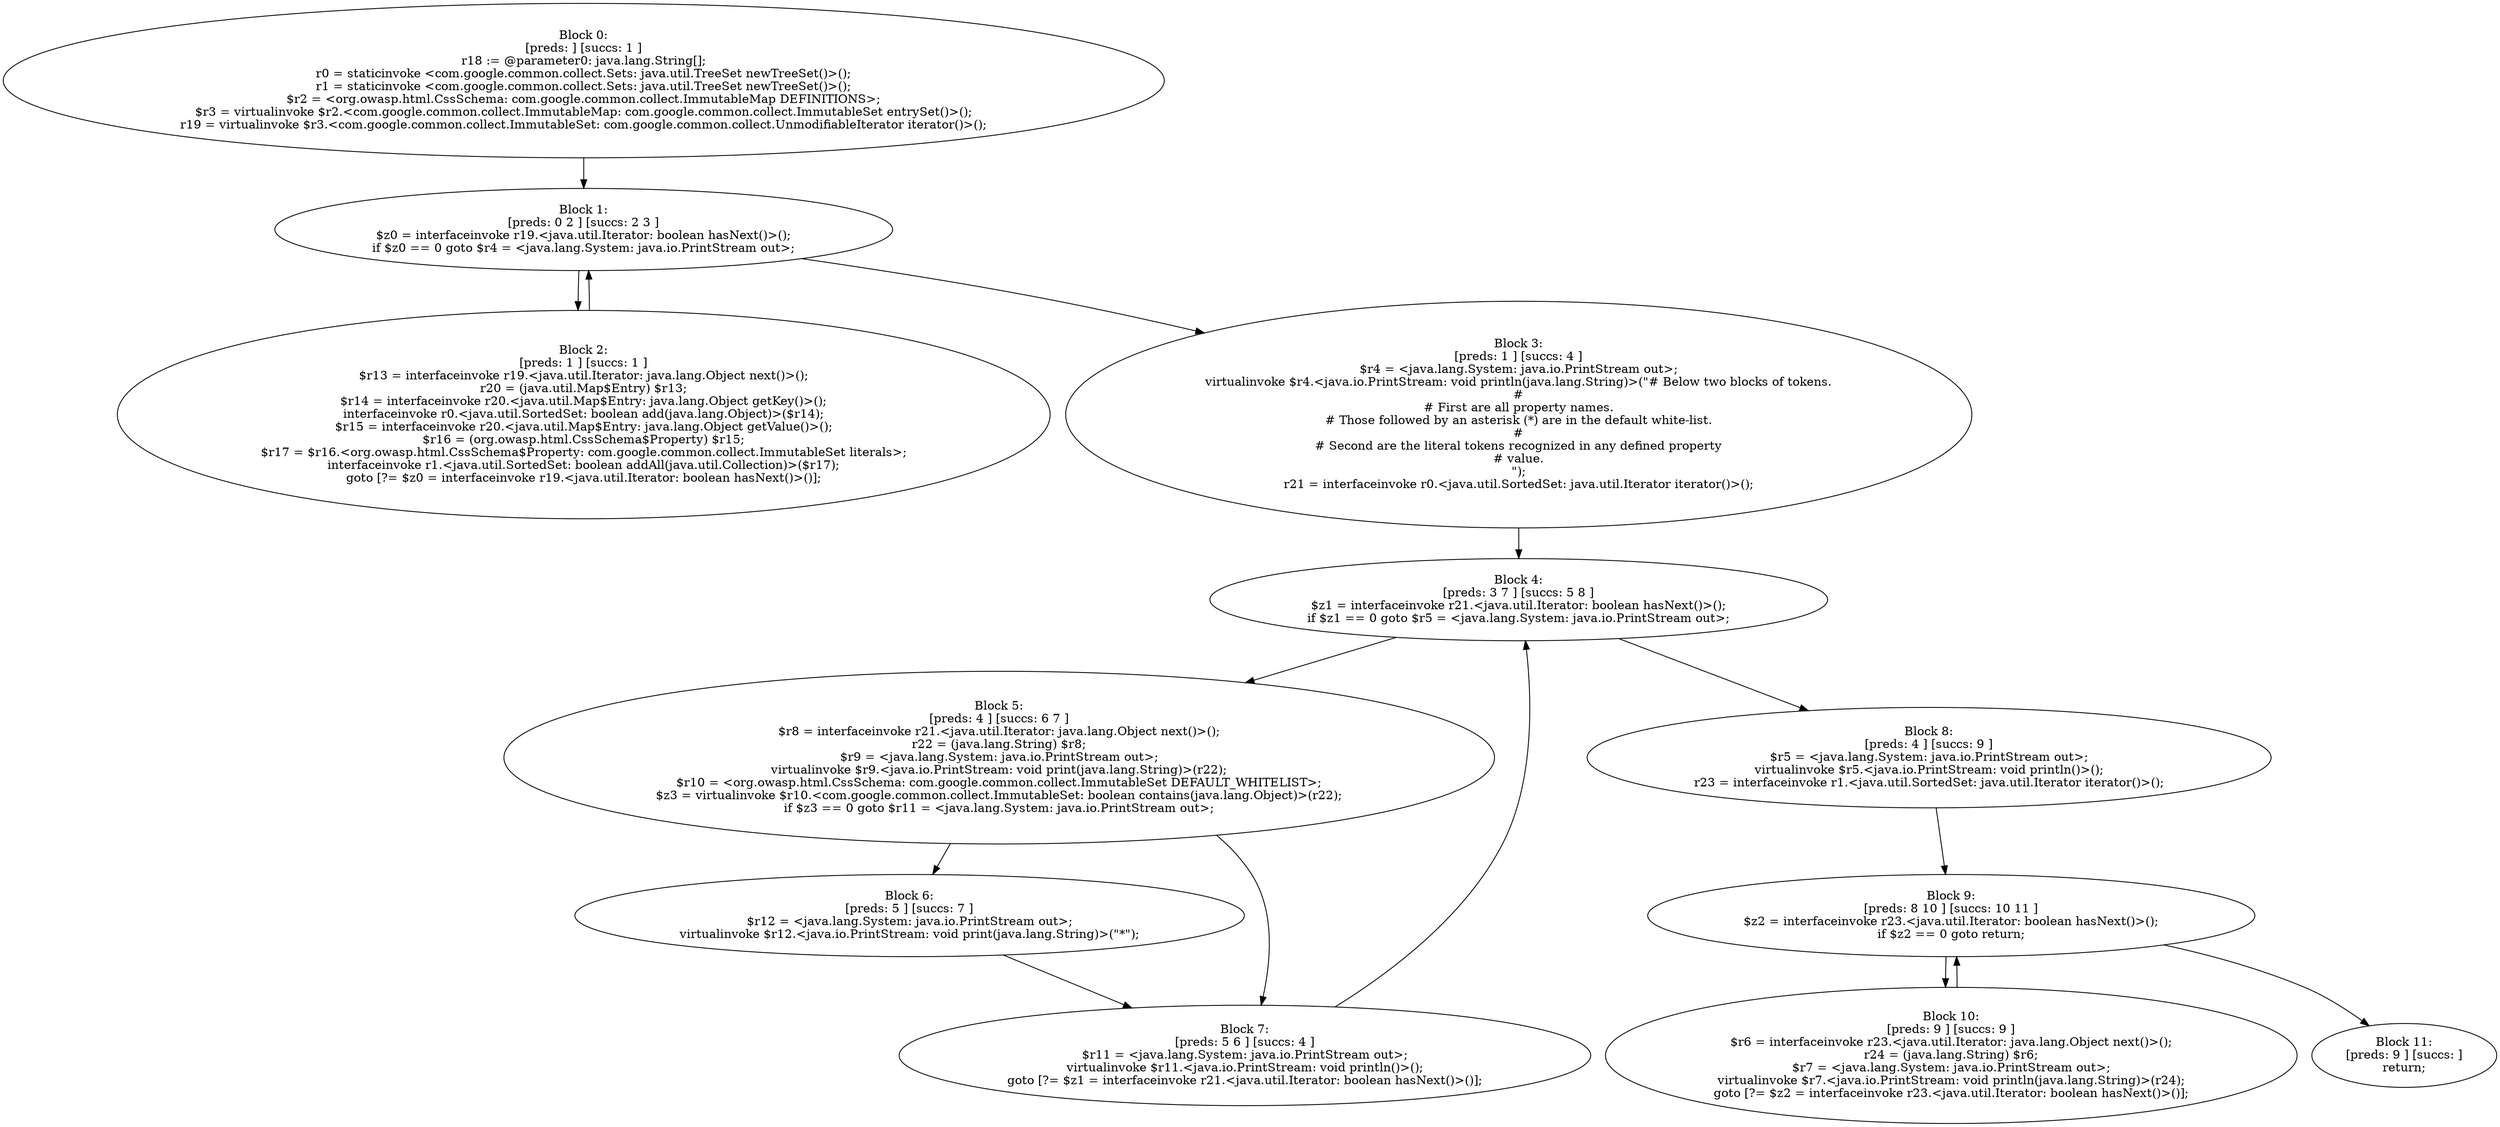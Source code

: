 digraph "unitGraph" {
    "Block 0:
[preds: ] [succs: 1 ]
r18 := @parameter0: java.lang.String[];
r0 = staticinvoke <com.google.common.collect.Sets: java.util.TreeSet newTreeSet()>();
r1 = staticinvoke <com.google.common.collect.Sets: java.util.TreeSet newTreeSet()>();
$r2 = <org.owasp.html.CssSchema: com.google.common.collect.ImmutableMap DEFINITIONS>;
$r3 = virtualinvoke $r2.<com.google.common.collect.ImmutableMap: com.google.common.collect.ImmutableSet entrySet()>();
r19 = virtualinvoke $r3.<com.google.common.collect.ImmutableSet: com.google.common.collect.UnmodifiableIterator iterator()>();
"
    "Block 1:
[preds: 0 2 ] [succs: 2 3 ]
$z0 = interfaceinvoke r19.<java.util.Iterator: boolean hasNext()>();
if $z0 == 0 goto $r4 = <java.lang.System: java.io.PrintStream out>;
"
    "Block 2:
[preds: 1 ] [succs: 1 ]
$r13 = interfaceinvoke r19.<java.util.Iterator: java.lang.Object next()>();
r20 = (java.util.Map$Entry) $r13;
$r14 = interfaceinvoke r20.<java.util.Map$Entry: java.lang.Object getKey()>();
interfaceinvoke r0.<java.util.SortedSet: boolean add(java.lang.Object)>($r14);
$r15 = interfaceinvoke r20.<java.util.Map$Entry: java.lang.Object getValue()>();
$r16 = (org.owasp.html.CssSchema$Property) $r15;
$r17 = $r16.<org.owasp.html.CssSchema$Property: com.google.common.collect.ImmutableSet literals>;
interfaceinvoke r1.<java.util.SortedSet: boolean addAll(java.util.Collection)>($r17);
goto [?= $z0 = interfaceinvoke r19.<java.util.Iterator: boolean hasNext()>()];
"
    "Block 3:
[preds: 1 ] [succs: 4 ]
$r4 = <java.lang.System: java.io.PrintStream out>;
virtualinvoke $r4.<java.io.PrintStream: void println(java.lang.String)>(\"# Below two blocks of tokens.\n#\n# First are all property names.\n# Those followed by an asterisk (*) are in the default white-list.\n#\n# Second are the literal tokens recognized in any defined property\n# value.\n\");
r21 = interfaceinvoke r0.<java.util.SortedSet: java.util.Iterator iterator()>();
"
    "Block 4:
[preds: 3 7 ] [succs: 5 8 ]
$z1 = interfaceinvoke r21.<java.util.Iterator: boolean hasNext()>();
if $z1 == 0 goto $r5 = <java.lang.System: java.io.PrintStream out>;
"
    "Block 5:
[preds: 4 ] [succs: 6 7 ]
$r8 = interfaceinvoke r21.<java.util.Iterator: java.lang.Object next()>();
r22 = (java.lang.String) $r8;
$r9 = <java.lang.System: java.io.PrintStream out>;
virtualinvoke $r9.<java.io.PrintStream: void print(java.lang.String)>(r22);
$r10 = <org.owasp.html.CssSchema: com.google.common.collect.ImmutableSet DEFAULT_WHITELIST>;
$z3 = virtualinvoke $r10.<com.google.common.collect.ImmutableSet: boolean contains(java.lang.Object)>(r22);
if $z3 == 0 goto $r11 = <java.lang.System: java.io.PrintStream out>;
"
    "Block 6:
[preds: 5 ] [succs: 7 ]
$r12 = <java.lang.System: java.io.PrintStream out>;
virtualinvoke $r12.<java.io.PrintStream: void print(java.lang.String)>(\"*\");
"
    "Block 7:
[preds: 5 6 ] [succs: 4 ]
$r11 = <java.lang.System: java.io.PrintStream out>;
virtualinvoke $r11.<java.io.PrintStream: void println()>();
goto [?= $z1 = interfaceinvoke r21.<java.util.Iterator: boolean hasNext()>()];
"
    "Block 8:
[preds: 4 ] [succs: 9 ]
$r5 = <java.lang.System: java.io.PrintStream out>;
virtualinvoke $r5.<java.io.PrintStream: void println()>();
r23 = interfaceinvoke r1.<java.util.SortedSet: java.util.Iterator iterator()>();
"
    "Block 9:
[preds: 8 10 ] [succs: 10 11 ]
$z2 = interfaceinvoke r23.<java.util.Iterator: boolean hasNext()>();
if $z2 == 0 goto return;
"
    "Block 10:
[preds: 9 ] [succs: 9 ]
$r6 = interfaceinvoke r23.<java.util.Iterator: java.lang.Object next()>();
r24 = (java.lang.String) $r6;
$r7 = <java.lang.System: java.io.PrintStream out>;
virtualinvoke $r7.<java.io.PrintStream: void println(java.lang.String)>(r24);
goto [?= $z2 = interfaceinvoke r23.<java.util.Iterator: boolean hasNext()>()];
"
    "Block 11:
[preds: 9 ] [succs: ]
return;
"
    "Block 0:
[preds: ] [succs: 1 ]
r18 := @parameter0: java.lang.String[];
r0 = staticinvoke <com.google.common.collect.Sets: java.util.TreeSet newTreeSet()>();
r1 = staticinvoke <com.google.common.collect.Sets: java.util.TreeSet newTreeSet()>();
$r2 = <org.owasp.html.CssSchema: com.google.common.collect.ImmutableMap DEFINITIONS>;
$r3 = virtualinvoke $r2.<com.google.common.collect.ImmutableMap: com.google.common.collect.ImmutableSet entrySet()>();
r19 = virtualinvoke $r3.<com.google.common.collect.ImmutableSet: com.google.common.collect.UnmodifiableIterator iterator()>();
"->"Block 1:
[preds: 0 2 ] [succs: 2 3 ]
$z0 = interfaceinvoke r19.<java.util.Iterator: boolean hasNext()>();
if $z0 == 0 goto $r4 = <java.lang.System: java.io.PrintStream out>;
";
    "Block 1:
[preds: 0 2 ] [succs: 2 3 ]
$z0 = interfaceinvoke r19.<java.util.Iterator: boolean hasNext()>();
if $z0 == 0 goto $r4 = <java.lang.System: java.io.PrintStream out>;
"->"Block 2:
[preds: 1 ] [succs: 1 ]
$r13 = interfaceinvoke r19.<java.util.Iterator: java.lang.Object next()>();
r20 = (java.util.Map$Entry) $r13;
$r14 = interfaceinvoke r20.<java.util.Map$Entry: java.lang.Object getKey()>();
interfaceinvoke r0.<java.util.SortedSet: boolean add(java.lang.Object)>($r14);
$r15 = interfaceinvoke r20.<java.util.Map$Entry: java.lang.Object getValue()>();
$r16 = (org.owasp.html.CssSchema$Property) $r15;
$r17 = $r16.<org.owasp.html.CssSchema$Property: com.google.common.collect.ImmutableSet literals>;
interfaceinvoke r1.<java.util.SortedSet: boolean addAll(java.util.Collection)>($r17);
goto [?= $z0 = interfaceinvoke r19.<java.util.Iterator: boolean hasNext()>()];
";
    "Block 1:
[preds: 0 2 ] [succs: 2 3 ]
$z0 = interfaceinvoke r19.<java.util.Iterator: boolean hasNext()>();
if $z0 == 0 goto $r4 = <java.lang.System: java.io.PrintStream out>;
"->"Block 3:
[preds: 1 ] [succs: 4 ]
$r4 = <java.lang.System: java.io.PrintStream out>;
virtualinvoke $r4.<java.io.PrintStream: void println(java.lang.String)>(\"# Below two blocks of tokens.\n#\n# First are all property names.\n# Those followed by an asterisk (*) are in the default white-list.\n#\n# Second are the literal tokens recognized in any defined property\n# value.\n\");
r21 = interfaceinvoke r0.<java.util.SortedSet: java.util.Iterator iterator()>();
";
    "Block 2:
[preds: 1 ] [succs: 1 ]
$r13 = interfaceinvoke r19.<java.util.Iterator: java.lang.Object next()>();
r20 = (java.util.Map$Entry) $r13;
$r14 = interfaceinvoke r20.<java.util.Map$Entry: java.lang.Object getKey()>();
interfaceinvoke r0.<java.util.SortedSet: boolean add(java.lang.Object)>($r14);
$r15 = interfaceinvoke r20.<java.util.Map$Entry: java.lang.Object getValue()>();
$r16 = (org.owasp.html.CssSchema$Property) $r15;
$r17 = $r16.<org.owasp.html.CssSchema$Property: com.google.common.collect.ImmutableSet literals>;
interfaceinvoke r1.<java.util.SortedSet: boolean addAll(java.util.Collection)>($r17);
goto [?= $z0 = interfaceinvoke r19.<java.util.Iterator: boolean hasNext()>()];
"->"Block 1:
[preds: 0 2 ] [succs: 2 3 ]
$z0 = interfaceinvoke r19.<java.util.Iterator: boolean hasNext()>();
if $z0 == 0 goto $r4 = <java.lang.System: java.io.PrintStream out>;
";
    "Block 3:
[preds: 1 ] [succs: 4 ]
$r4 = <java.lang.System: java.io.PrintStream out>;
virtualinvoke $r4.<java.io.PrintStream: void println(java.lang.String)>(\"# Below two blocks of tokens.\n#\n# First are all property names.\n# Those followed by an asterisk (*) are in the default white-list.\n#\n# Second are the literal tokens recognized in any defined property\n# value.\n\");
r21 = interfaceinvoke r0.<java.util.SortedSet: java.util.Iterator iterator()>();
"->"Block 4:
[preds: 3 7 ] [succs: 5 8 ]
$z1 = interfaceinvoke r21.<java.util.Iterator: boolean hasNext()>();
if $z1 == 0 goto $r5 = <java.lang.System: java.io.PrintStream out>;
";
    "Block 4:
[preds: 3 7 ] [succs: 5 8 ]
$z1 = interfaceinvoke r21.<java.util.Iterator: boolean hasNext()>();
if $z1 == 0 goto $r5 = <java.lang.System: java.io.PrintStream out>;
"->"Block 5:
[preds: 4 ] [succs: 6 7 ]
$r8 = interfaceinvoke r21.<java.util.Iterator: java.lang.Object next()>();
r22 = (java.lang.String) $r8;
$r9 = <java.lang.System: java.io.PrintStream out>;
virtualinvoke $r9.<java.io.PrintStream: void print(java.lang.String)>(r22);
$r10 = <org.owasp.html.CssSchema: com.google.common.collect.ImmutableSet DEFAULT_WHITELIST>;
$z3 = virtualinvoke $r10.<com.google.common.collect.ImmutableSet: boolean contains(java.lang.Object)>(r22);
if $z3 == 0 goto $r11 = <java.lang.System: java.io.PrintStream out>;
";
    "Block 4:
[preds: 3 7 ] [succs: 5 8 ]
$z1 = interfaceinvoke r21.<java.util.Iterator: boolean hasNext()>();
if $z1 == 0 goto $r5 = <java.lang.System: java.io.PrintStream out>;
"->"Block 8:
[preds: 4 ] [succs: 9 ]
$r5 = <java.lang.System: java.io.PrintStream out>;
virtualinvoke $r5.<java.io.PrintStream: void println()>();
r23 = interfaceinvoke r1.<java.util.SortedSet: java.util.Iterator iterator()>();
";
    "Block 5:
[preds: 4 ] [succs: 6 7 ]
$r8 = interfaceinvoke r21.<java.util.Iterator: java.lang.Object next()>();
r22 = (java.lang.String) $r8;
$r9 = <java.lang.System: java.io.PrintStream out>;
virtualinvoke $r9.<java.io.PrintStream: void print(java.lang.String)>(r22);
$r10 = <org.owasp.html.CssSchema: com.google.common.collect.ImmutableSet DEFAULT_WHITELIST>;
$z3 = virtualinvoke $r10.<com.google.common.collect.ImmutableSet: boolean contains(java.lang.Object)>(r22);
if $z3 == 0 goto $r11 = <java.lang.System: java.io.PrintStream out>;
"->"Block 6:
[preds: 5 ] [succs: 7 ]
$r12 = <java.lang.System: java.io.PrintStream out>;
virtualinvoke $r12.<java.io.PrintStream: void print(java.lang.String)>(\"*\");
";
    "Block 5:
[preds: 4 ] [succs: 6 7 ]
$r8 = interfaceinvoke r21.<java.util.Iterator: java.lang.Object next()>();
r22 = (java.lang.String) $r8;
$r9 = <java.lang.System: java.io.PrintStream out>;
virtualinvoke $r9.<java.io.PrintStream: void print(java.lang.String)>(r22);
$r10 = <org.owasp.html.CssSchema: com.google.common.collect.ImmutableSet DEFAULT_WHITELIST>;
$z3 = virtualinvoke $r10.<com.google.common.collect.ImmutableSet: boolean contains(java.lang.Object)>(r22);
if $z3 == 0 goto $r11 = <java.lang.System: java.io.PrintStream out>;
"->"Block 7:
[preds: 5 6 ] [succs: 4 ]
$r11 = <java.lang.System: java.io.PrintStream out>;
virtualinvoke $r11.<java.io.PrintStream: void println()>();
goto [?= $z1 = interfaceinvoke r21.<java.util.Iterator: boolean hasNext()>()];
";
    "Block 6:
[preds: 5 ] [succs: 7 ]
$r12 = <java.lang.System: java.io.PrintStream out>;
virtualinvoke $r12.<java.io.PrintStream: void print(java.lang.String)>(\"*\");
"->"Block 7:
[preds: 5 6 ] [succs: 4 ]
$r11 = <java.lang.System: java.io.PrintStream out>;
virtualinvoke $r11.<java.io.PrintStream: void println()>();
goto [?= $z1 = interfaceinvoke r21.<java.util.Iterator: boolean hasNext()>()];
";
    "Block 7:
[preds: 5 6 ] [succs: 4 ]
$r11 = <java.lang.System: java.io.PrintStream out>;
virtualinvoke $r11.<java.io.PrintStream: void println()>();
goto [?= $z1 = interfaceinvoke r21.<java.util.Iterator: boolean hasNext()>()];
"->"Block 4:
[preds: 3 7 ] [succs: 5 8 ]
$z1 = interfaceinvoke r21.<java.util.Iterator: boolean hasNext()>();
if $z1 == 0 goto $r5 = <java.lang.System: java.io.PrintStream out>;
";
    "Block 8:
[preds: 4 ] [succs: 9 ]
$r5 = <java.lang.System: java.io.PrintStream out>;
virtualinvoke $r5.<java.io.PrintStream: void println()>();
r23 = interfaceinvoke r1.<java.util.SortedSet: java.util.Iterator iterator()>();
"->"Block 9:
[preds: 8 10 ] [succs: 10 11 ]
$z2 = interfaceinvoke r23.<java.util.Iterator: boolean hasNext()>();
if $z2 == 0 goto return;
";
    "Block 9:
[preds: 8 10 ] [succs: 10 11 ]
$z2 = interfaceinvoke r23.<java.util.Iterator: boolean hasNext()>();
if $z2 == 0 goto return;
"->"Block 10:
[preds: 9 ] [succs: 9 ]
$r6 = interfaceinvoke r23.<java.util.Iterator: java.lang.Object next()>();
r24 = (java.lang.String) $r6;
$r7 = <java.lang.System: java.io.PrintStream out>;
virtualinvoke $r7.<java.io.PrintStream: void println(java.lang.String)>(r24);
goto [?= $z2 = interfaceinvoke r23.<java.util.Iterator: boolean hasNext()>()];
";
    "Block 9:
[preds: 8 10 ] [succs: 10 11 ]
$z2 = interfaceinvoke r23.<java.util.Iterator: boolean hasNext()>();
if $z2 == 0 goto return;
"->"Block 11:
[preds: 9 ] [succs: ]
return;
";
    "Block 10:
[preds: 9 ] [succs: 9 ]
$r6 = interfaceinvoke r23.<java.util.Iterator: java.lang.Object next()>();
r24 = (java.lang.String) $r6;
$r7 = <java.lang.System: java.io.PrintStream out>;
virtualinvoke $r7.<java.io.PrintStream: void println(java.lang.String)>(r24);
goto [?= $z2 = interfaceinvoke r23.<java.util.Iterator: boolean hasNext()>()];
"->"Block 9:
[preds: 8 10 ] [succs: 10 11 ]
$z2 = interfaceinvoke r23.<java.util.Iterator: boolean hasNext()>();
if $z2 == 0 goto return;
";
}
